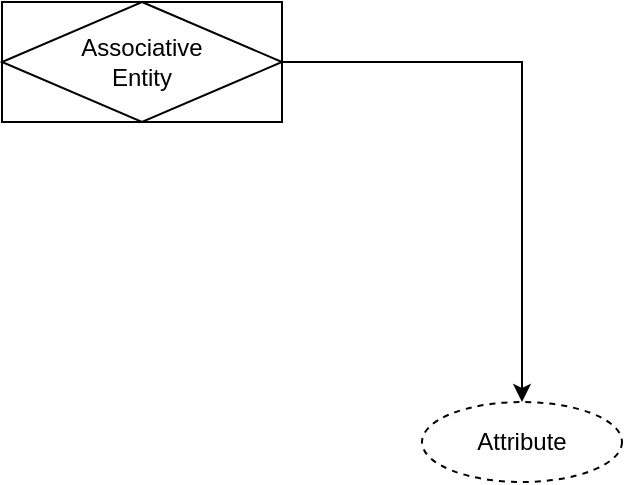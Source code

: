 <mxfile version="22.1.11" type="github">
  <diagram name="第 1 页" id="3JIc8dy5aZu-XoGQvfik">
    <mxGraphModel dx="1194" dy="665" grid="1" gridSize="10" guides="1" tooltips="1" connect="1" arrows="1" fold="1" page="1" pageScale="1" pageWidth="827" pageHeight="1169" math="0" shadow="0">
      <root>
        <mxCell id="0" />
        <mxCell id="1" parent="0" />
        <mxCell id="5Hhgkj8GtPOUE0QWpRWp-1" value="Attribute" style="ellipse;whiteSpace=wrap;html=1;align=center;dashed=1;" vertex="1" parent="1">
          <mxGeometry x="360" y="320" width="100" height="40" as="geometry" />
        </mxCell>
        <mxCell id="5Hhgkj8GtPOUE0QWpRWp-3" style="edgeStyle=orthogonalEdgeStyle;rounded=0;orthogonalLoop=1;jettySize=auto;html=1;entryX=0.5;entryY=0;entryDx=0;entryDy=0;" edge="1" parent="1" source="5Hhgkj8GtPOUE0QWpRWp-2" target="5Hhgkj8GtPOUE0QWpRWp-1">
          <mxGeometry relative="1" as="geometry" />
        </mxCell>
        <mxCell id="5Hhgkj8GtPOUE0QWpRWp-2" value="Associative&#xa;Entity" style="shape=associativeEntity;whiteSpace=wrap;html=1;align=center;" vertex="1" parent="1">
          <mxGeometry x="150" y="120" width="140" height="60" as="geometry" />
        </mxCell>
      </root>
    </mxGraphModel>
  </diagram>
</mxfile>
